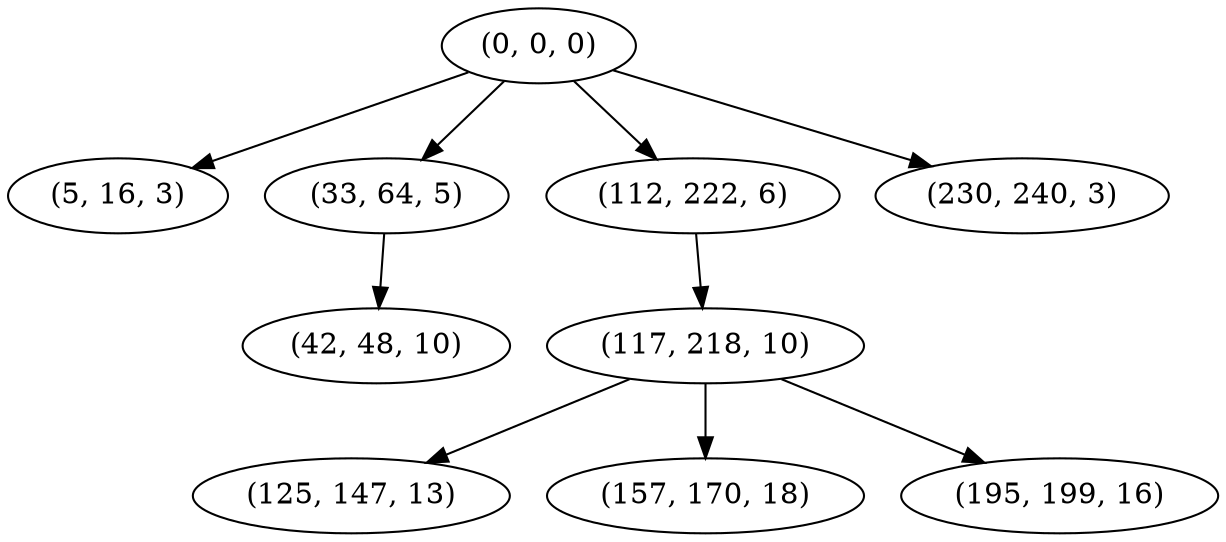 digraph tree {
    "(0, 0, 0)";
    "(5, 16, 3)";
    "(33, 64, 5)";
    "(42, 48, 10)";
    "(112, 222, 6)";
    "(117, 218, 10)";
    "(125, 147, 13)";
    "(157, 170, 18)";
    "(195, 199, 16)";
    "(230, 240, 3)";
    "(0, 0, 0)" -> "(5, 16, 3)";
    "(0, 0, 0)" -> "(33, 64, 5)";
    "(0, 0, 0)" -> "(112, 222, 6)";
    "(0, 0, 0)" -> "(230, 240, 3)";
    "(33, 64, 5)" -> "(42, 48, 10)";
    "(112, 222, 6)" -> "(117, 218, 10)";
    "(117, 218, 10)" -> "(125, 147, 13)";
    "(117, 218, 10)" -> "(157, 170, 18)";
    "(117, 218, 10)" -> "(195, 199, 16)";
}
